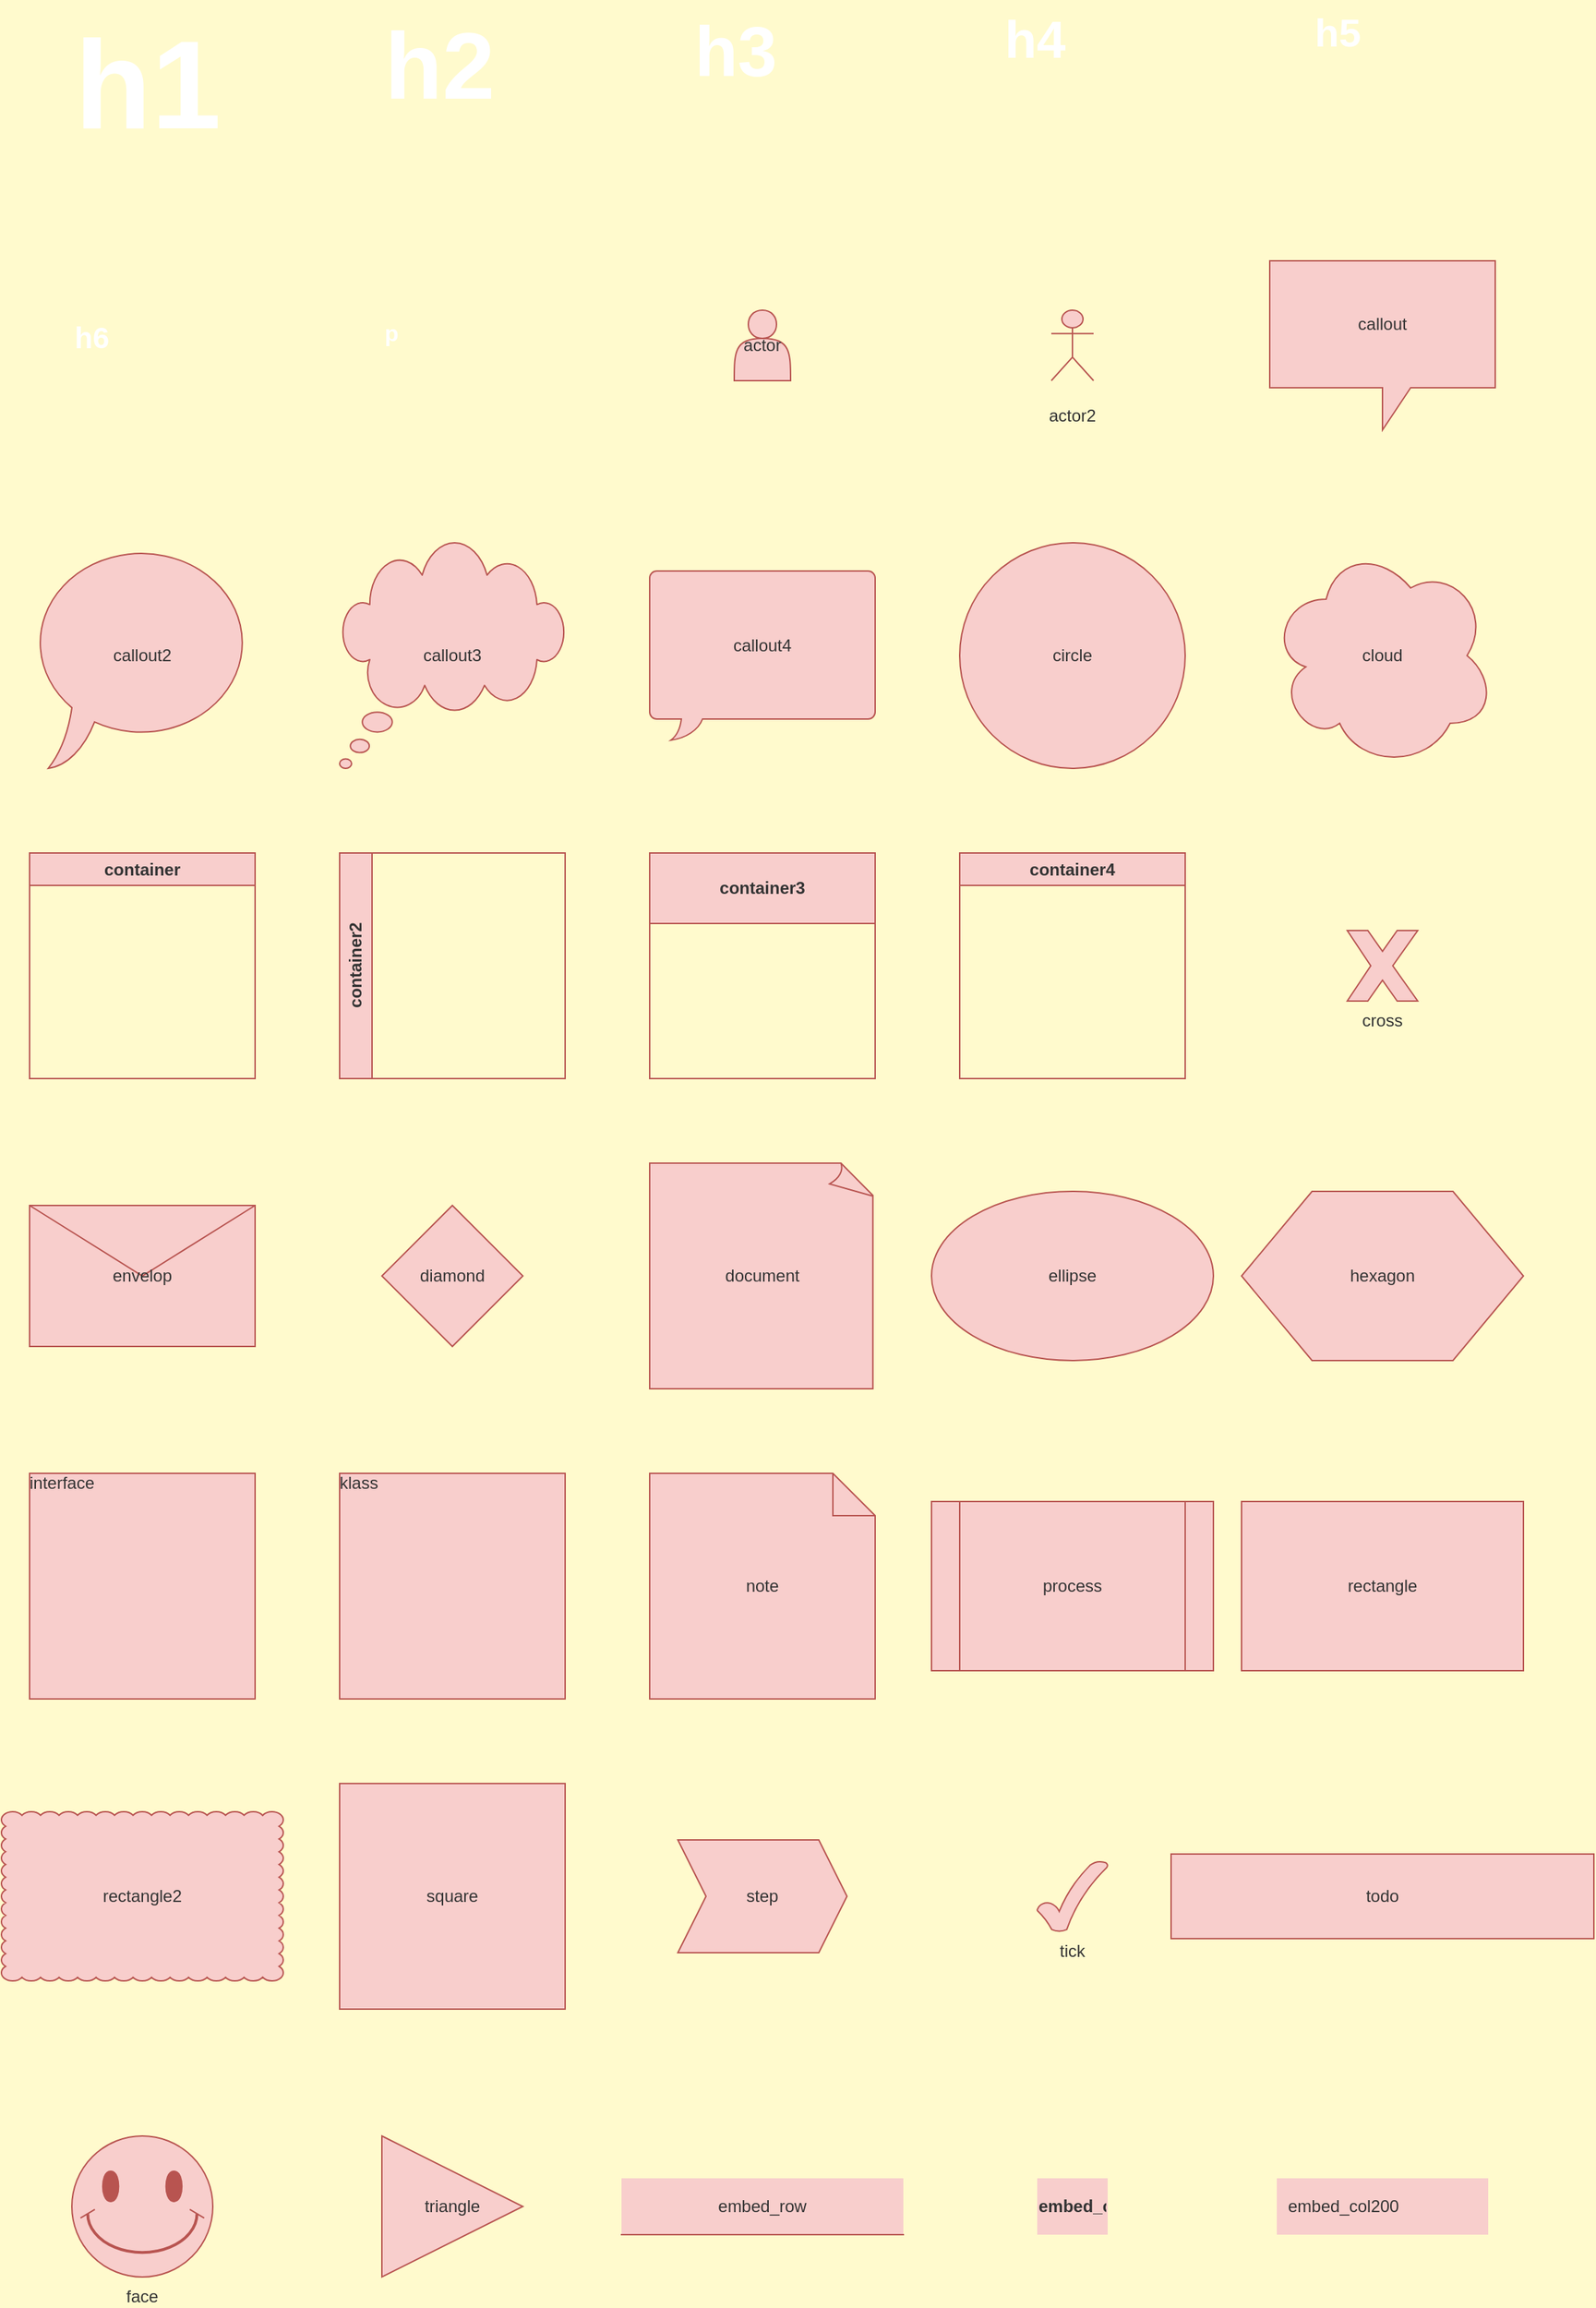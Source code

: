 <mxfile>
  <diagram id="hOE" name="Style-Plain">
    <mxGraphModel dx="0" dy="0" background="#FFFACD" grid="0" gridSize="10" guides="1" tooltips="1" connect="1" arrows="1" fold="1" page="1" pageScale="1" pageWidth="1169" pageHeight="827" math="0" shadow="0">
      <root>
        <mxCell id="page_root_hOE" parent="hOE"/>
        <mxCell id="node_root_hOE" parent="page_root_hOE"/>
        <mxCell id="hOE-2" value="h1" style="whiteSpace=wrap;html=1;fontColor=#333333;text;fontSize=89;fontColor=#ffffff;fontStyle=1;fillColor=none" vertex="1" parent="node_root_hOE">
          <mxGeometry x="60" y="85" width="100" height="50" as="geometry"/>
        </mxCell>
        <mxCell id="hOE-3" value="h2" style="whiteSpace=wrap;html=1;fontColor=#333333;text;fontSize=67;fontColor=#ffffff;fontStyle=1;fillColor=none" vertex="1" parent="node_root_hOE">
          <mxGeometry x="280" y="85" width="100" height="50" as="geometry"/>
        </mxCell>
        <mxCell id="hOE-4" value="h3" style="whiteSpace=wrap;html=1;fontColor=#333333;text;fontSize=50;fontColor=#ffffff;fontStyle=1;fillColor=none" vertex="1" parent="node_root_hOE">
          <mxGeometry x="500" y="85" width="100" height="50" as="geometry"/>
        </mxCell>
        <mxCell id="hOE-5" value="h4" style="whiteSpace=wrap;html=1;fontColor=#333333;text;fontSize=37;fontColor=#ffffff;fontStyle=1;fillColor=none" vertex="1" parent="node_root_hOE">
          <mxGeometry x="720" y="85" width="100" height="50" as="geometry"/>
        </mxCell>
        <mxCell id="hOE-6" value="h5" style="whiteSpace=wrap;html=1;fontColor=#333333;text;fontSize=28;fontColor=#ffffff;fontStyle=1;fillColor=none" vertex="1" parent="node_root_hOE">
          <mxGeometry x="940" y="85" width="100" height="50" as="geometry"/>
        </mxCell>
        <mxCell id="hOE-7" value="h6" style="whiteSpace=wrap;html=1;fontColor=#333333;text;fontSize=21;fontColor=#ffffff;fontStyle=1;fillColor=none" vertex="1" parent="node_root_hOE">
          <mxGeometry x="60" y="305" width="100" height="50" as="geometry"/>
        </mxCell>
        <mxCell id="hOE-8" value="p" style="whiteSpace=wrap;html=1;fontColor=#333333;text;fontSize=16;fontColor=#ffffff;fontStyle=1;fillColor=none" vertex="1" parent="node_root_hOE">
          <mxGeometry x="280" y="305" width="100" height="50" as="geometry"/>
        </mxCell>
        <mxCell id="hOE-9" value="actor" style="whiteSpace=wrap;html=1;fillColor=#f8cecc;strokeColor=#b85450;fontColor=#333333;shape=actor" vertex="1" parent="node_root_hOE">
          <mxGeometry x="530" y="305" width="40" height="50" as="geometry"/>
        </mxCell>
        <mxCell id="hOE-10" value="actor2" style="whiteSpace=wrap;html=1;fillColor=#f8cecc;strokeColor=#b85450;fontColor=#333333;shape=umlActor;verticalLabelPosition=bottom;outlineConnect=1" vertex="1" parent="node_root_hOE">
          <mxGeometry x="755" y="305" width="30" height="50" as="geometry"/>
        </mxCell>
        <mxCell id="hOE-11" value="callout" style="whiteSpace=wrap;html=1;fillColor=#f8cecc;strokeColor=#b85450;fontColor=#333333;shape=callout" vertex="1" parent="node_root_hOE">
          <mxGeometry x="910" y="270" width="160" height="120" as="geometry"/>
        </mxCell>
        <mxCell id="hOE-12" value="callout2" style="whiteSpace=wrap;html=1;fillColor=#f8cecc;strokeColor=#b85450;fontColor=#333333;shape=mxgraph.basic.oval_callout" vertex="1" parent="node_root_hOE">
          <mxGeometry x="30" y="470" width="160" height="160" as="geometry"/>
        </mxCell>
        <mxCell id="hOE-13" value="callout3" style="whiteSpace=wrap;html=1;fillColor=#f8cecc;strokeColor=#b85450;fontColor=#333333;shape=mxgraph.basic.cloud_callout" vertex="1" parent="node_root_hOE">
          <mxGeometry x="250" y="470" width="160" height="160" as="geometry"/>
        </mxCell>
        <mxCell id="hOE-14" value="callout4" style="whiteSpace=wrap;html=1;fillColor=#f8cecc;strokeColor=#b85450;fontColor=#333333;shape=mxgraph.basic.roundRectCallout;dx=30;dy=15;size=5;boundedLbl=1;" vertex="1" parent="node_root_hOE">
          <mxGeometry x="470" y="490" width="160" height="120" as="geometry"/>
        </mxCell>
        <mxCell id="hOE-15" value="circle" style="whiteSpace=wrap;html=1;fillColor=#f8cecc;strokeColor=#b85450;fontColor=#333333;ellipse" vertex="1" parent="node_root_hOE">
          <mxGeometry x="690" y="470" width="160" height="160" as="geometry"/>
        </mxCell>
        <mxCell id="hOE-16" value="cloud" style="whiteSpace=wrap;html=1;fillColor=#f8cecc;strokeColor=#b85450;fontColor=#333333;shape=cloud" vertex="1" parent="node_root_hOE">
          <mxGeometry x="910" y="470" width="160" height="160" as="geometry"/>
        </mxCell>
        <mxCell id="hOE-17" value="container" style="whiteSpace=wrap;html=1;fillColor=#f8cecc;strokeColor=#b85450;fontColor=#333333;swimlane" vertex="1" parent="node_root_hOE">
          <mxGeometry x="30" y="690" width="160" height="160" as="geometry"/>
        </mxCell>
        <mxCell id="hOE-18" value="container2" style="whiteSpace=wrap;html=1;fillColor=#f8cecc;strokeColor=#b85450;fontColor=#333333;swimlane;horizontal=0" vertex="1" parent="node_root_hOE">
          <mxGeometry x="250" y="690" width="160" height="160" as="geometry"/>
        </mxCell>
        <mxCell id="hOE-19" value="container3" style="whiteSpace=wrap;html=1;fillColor=#f8cecc;strokeColor=#b85450;fontColor=#333333;swimlane;startSize=50" vertex="1" parent="node_root_hOE">
          <mxGeometry x="470" y="690" width="160" height="160" as="geometry"/>
        </mxCell>
        <mxCell id="hOE-20" value="container4" style="whiteSpace=wrap;html=1;fillColor=#f8cecc;strokeColor=#b85450;fontColor=#333333;swimlane;resizable=0" vertex="1" parent="node_root_hOE">
          <mxGeometry x="690" y="690" width="160" height="160" as="geometry"/>
        </mxCell>
        <mxCell id="hOE-21" value="cross" style="whiteSpace=wrap;html=1;fillColor=#f8cecc;strokeColor=#b85450;fontColor=#333333;verticalLabelPosition=bottom;verticalAlign=top;html=1;shape=mxgraph.basic.x" vertex="1" parent="node_root_hOE">
          <mxGeometry x="965" y="745" width="50" height="50" as="geometry"/>
        </mxCell>
        <mxCell id="hOE-22" value="envelop" style="whiteSpace=wrap;html=1;fillColor=#f8cecc;strokeColor=#b85450;fontColor=#333333;shape=message" vertex="1" parent="node_root_hOE">
          <mxGeometry x="30" y="940" width="160" height="100" as="geometry"/>
        </mxCell>
        <mxCell id="hOE-23" value="diamond" style="whiteSpace=wrap;html=1;fillColor=#f8cecc;strokeColor=#b85450;fontColor=#333333;rhombus" vertex="1" parent="node_root_hOE">
          <mxGeometry x="280" y="940" width="100" height="100" as="geometry"/>
        </mxCell>
        <mxCell id="hOE-24" value="document" style="whiteSpace=wrap;html=1;fillColor=#f8cecc;strokeColor=#b85450;fontColor=#333333;shape=mxgraph.basic.document" vertex="1" parent="node_root_hOE">
          <mxGeometry x="470" y="910" width="160" height="160" as="geometry"/>
        </mxCell>
        <mxCell id="hOE-25" value="ellipse" style="whiteSpace=wrap;html=1;fillColor=#f8cecc;strokeColor=#b85450;fontColor=#333333;ellipse" vertex="1" parent="node_root_hOE">
          <mxGeometry x="670" y="930" width="200" height="120" as="geometry"/>
        </mxCell>
        <mxCell id="hOE-26" value="hexagon" style="whiteSpace=wrap;html=1;fillColor=#f8cecc;strokeColor=#b85450;fontColor=#333333;shape=hexagon" vertex="1" parent="node_root_hOE">
          <mxGeometry x="890" y="930" width="200" height="120" as="geometry"/>
        </mxCell>
        <mxCell id="hOE-27" value="interface" style="whiteSpace=wrap;html=1;fillColor=#f8cecc;strokeColor=#b85450;fontColor=#333333;align=left;overflow=fill;fontSize=12;fontFamily=Helvetica" vertex="1" parent="node_root_hOE">
          <mxGeometry x="30" y="1130" width="160" height="160" as="geometry"/>
        </mxCell>
        <mxCell id="hOE-28" value="klass" style="whiteSpace=wrap;html=1;fillColor=#f8cecc;strokeColor=#b85450;fontColor=#333333;align=left;overflow=fill;fontSize=12;fontFamily=Helvetica" vertex="1" parent="node_root_hOE">
          <mxGeometry x="250" y="1130" width="160" height="160" as="geometry"/>
        </mxCell>
        <mxCell id="hOE-29" value="note" style="whiteSpace=wrap;html=1;fillColor=#f8cecc;strokeColor=#b85450;fontColor=#333333;shape=note" vertex="1" parent="node_root_hOE">
          <mxGeometry x="470" y="1130" width="160" height="160" as="geometry"/>
        </mxCell>
        <mxCell id="hOE-30" value="process" style="whiteSpace=wrap;html=1;fillColor=#f8cecc;strokeColor=#b85450;fontColor=#333333;shape=process" vertex="1" parent="node_root_hOE">
          <mxGeometry x="670" y="1150" width="200" height="120" as="geometry"/>
        </mxCell>
        <mxCell id="hOE-31" value="rectangle" style="whiteSpace=wrap;html=1;fillColor=#f8cecc;strokeColor=#b85450;fontColor=#333333" vertex="1" parent="node_root_hOE">
          <mxGeometry x="890" y="1150" width="200" height="120" as="geometry"/>
        </mxCell>
        <mxCell id="hOE-32" value="rectangle2" style="whiteSpace=wrap;html=1;fillColor=#f8cecc;strokeColor=#b85450;fontColor=#333333;shape=mxgraph.basic.cloud_rect" vertex="1" parent="node_root_hOE">
          <mxGeometry x="10" y="1370" width="200" height="120" as="geometry"/>
        </mxCell>
        <mxCell id="hOE-33" value="square" style="whiteSpace=wrap;html=1;fillColor=#f8cecc;strokeColor=#b85450;fontColor=#333333" vertex="1" parent="node_root_hOE">
          <mxGeometry x="250" y="1350" width="160" height="160" as="geometry"/>
        </mxCell>
        <mxCell id="hOE-34" value="step" style="whiteSpace=wrap;html=1;fillColor=#f8cecc;strokeColor=#b85450;fontColor=#333333;shape=step;perimeter=stepPerimeter;fixedSize=1" vertex="1" parent="node_root_hOE">
          <mxGeometry x="490" y="1390" width="120" height="80" as="geometry"/>
        </mxCell>
        <mxCell id="hOE-35" value="tick" style="whiteSpace=wrap;html=1;fillColor=#f8cecc;strokeColor=#b85450;fontColor=#333333;verticalLabelPosition=bottom;verticalAlign=top;shape=mxgraph.basic.tick" vertex="1" parent="node_root_hOE">
          <mxGeometry x="745" y="1405" width="50" height="50" as="geometry"/>
        </mxCell>
        <mxCell id="hOE-36" value="todo" style="whiteSpace=wrap;html=1;fillColor=#f8cecc;strokeColor=#b85450;fontColor=#333333" vertex="1" parent="node_root_hOE">
          <mxGeometry x="840" y="1400" width="300" height="60" as="geometry"/>
        </mxCell>
        <mxCell id="hOE-37" value="face" style="whiteSpace=wrap;html=1;fillColor=#f8cecc;strokeColor=#b85450;fontColor=#333333;verticalLabelPosition=bottom;verticalAlign=top;shape=mxgraph.basic.smiley" vertex="1" parent="node_root_hOE">
          <mxGeometry x="60" y="1600" width="100" height="100" as="geometry"/>
        </mxCell>
        <mxCell id="hOE-38" value="triangle" style="whiteSpace=wrap;html=1;fillColor=#f8cecc;strokeColor=#b85450;fontColor=#333333;triangle" vertex="1" parent="node_root_hOE">
          <mxGeometry x="280" y="1600" width="100" height="100" as="geometry"/>
        </mxCell>
        <mxCell id="hOE-39" value="embed_row" style="whiteSpace=wrap;html=1;fillColor=#f8cecc;strokeColor=#b85450;fontColor=#333333;shape=partialRectangle;collapsible=0;dropTarget=0;pointerEvents=0;top=0;left=0;bottom=1;right=0;points=[[0,0.5],[1,0.5]];portConstraint=eastwest" vertex="1" parent="node_root_hOE">
          <mxGeometry x="450" y="1630" width="200" height="40" as="geometry"/>
        </mxCell>
        <mxCell id="hOE-40" value="embed_col50" style="whiteSpace=wrap;html=1;fillColor=#f8cecc;strokeColor=#b85450;fontColor=#333333;shape=partialRectangle;connectable=0;top=0;left=0;bottom=0;right=0;fontStyle=1;overflow=hidden" vertex="1" parent="node_root_hOE">
          <mxGeometry x="745" y="1630" width="50" height="40" as="geometry"/>
        </mxCell>
        <mxCell id="hOE-41" value="embed_col200" style="whiteSpace=wrap;html=1;fillColor=#f8cecc;strokeColor=#b85450;fontColor=#333333;shape=partialRectangle;connectable=0;top=0;left=0;bottom=0;right=0;align=left;spacingLeft=6;overflow=hidden" vertex="1" parent="node_root_hOE">
          <mxGeometry x="915" y="1630" width="150" height="40" as="geometry"/>
        </mxCell>
      </root>
    </mxGraphModel>
  </diagram>
  <diagram id="cHl" name="Style-Shadow">
    <mxGraphModel dx="0" dy="0" background="#FFFACD" grid="0" gridSize="10" guides="1" tooltips="1" connect="1" arrows="1" fold="1" page="1" pageScale="1" pageWidth="1169" pageHeight="827" math="0" shadow="0">
      <root>
        <mxCell id="page_root_cHl" parent="cHl"/>
        <mxCell id="node_root_cHl" parent="page_root_cHl"/>
        <mxCell id="cHl-2" value="h1" style="whiteSpace=wrap;html=1;shadow=1;fontColor=#333333;text;fontSize=89;fontColor=#ffffff;fontStyle=1;fillColor=none" vertex="1" parent="node_root_cHl">
          <mxGeometry x="60" y="85" width="100" height="50" as="geometry"/>
        </mxCell>
        <mxCell id="cHl-3" value="h2" style="whiteSpace=wrap;html=1;shadow=1;fontColor=#333333;text;fontSize=67;fontColor=#ffffff;fontStyle=1;fillColor=none" vertex="1" parent="node_root_cHl">
          <mxGeometry x="280" y="85" width="100" height="50" as="geometry"/>
        </mxCell>
        <mxCell id="cHl-4" value="h3" style="whiteSpace=wrap;html=1;shadow=1;fontColor=#333333;text;fontSize=50;fontColor=#ffffff;fontStyle=1;fillColor=none" vertex="1" parent="node_root_cHl">
          <mxGeometry x="500" y="85" width="100" height="50" as="geometry"/>
        </mxCell>
        <mxCell id="cHl-5" value="h4" style="whiteSpace=wrap;html=1;shadow=1;fontColor=#333333;text;fontSize=37;fontColor=#ffffff;fontStyle=1;fillColor=none" vertex="1" parent="node_root_cHl">
          <mxGeometry x="720" y="85" width="100" height="50" as="geometry"/>
        </mxCell>
        <mxCell id="cHl-6" value="h5" style="whiteSpace=wrap;html=1;shadow=1;fontColor=#333333;text;fontSize=28;fontColor=#ffffff;fontStyle=1;fillColor=none" vertex="1" parent="node_root_cHl">
          <mxGeometry x="940" y="85" width="100" height="50" as="geometry"/>
        </mxCell>
        <mxCell id="cHl-7" value="h6" style="whiteSpace=wrap;html=1;shadow=1;fontColor=#333333;text;fontSize=21;fontColor=#ffffff;fontStyle=1;fillColor=none" vertex="1" parent="node_root_cHl">
          <mxGeometry x="60" y="305" width="100" height="50" as="geometry"/>
        </mxCell>
        <mxCell id="cHl-8" value="p" style="whiteSpace=wrap;html=1;shadow=1;fontColor=#333333;text;fontSize=16;fontColor=#ffffff;fontStyle=1;fillColor=none" vertex="1" parent="node_root_cHl">
          <mxGeometry x="280" y="305" width="100" height="50" as="geometry"/>
        </mxCell>
        <mxCell id="cHl-9" value="actor" style="whiteSpace=wrap;html=1;shadow=1;fillColor=#f8cecc;strokeColor=#b85450;fontColor=#333333;shape=actor" vertex="1" parent="node_root_cHl">
          <mxGeometry x="530" y="305" width="40" height="50" as="geometry"/>
        </mxCell>
        <mxCell id="cHl-10" value="actor2" style="whiteSpace=wrap;html=1;shadow=1;fillColor=#f8cecc;strokeColor=#b85450;fontColor=#333333;shape=umlActor;verticalLabelPosition=bottom;outlineConnect=1" vertex="1" parent="node_root_cHl">
          <mxGeometry x="755" y="305" width="30" height="50" as="geometry"/>
        </mxCell>
        <mxCell id="cHl-11" value="callout" style="whiteSpace=wrap;html=1;shadow=1;fillColor=#f8cecc;strokeColor=#b85450;fontColor=#333333;shape=callout" vertex="1" parent="node_root_cHl">
          <mxGeometry x="910" y="270" width="160" height="120" as="geometry"/>
        </mxCell>
        <mxCell id="cHl-12" value="callout2" style="whiteSpace=wrap;html=1;shadow=1;fillColor=#f8cecc;strokeColor=#b85450;fontColor=#333333;shape=mxgraph.basic.oval_callout" vertex="1" parent="node_root_cHl">
          <mxGeometry x="30" y="470" width="160" height="160" as="geometry"/>
        </mxCell>
        <mxCell id="cHl-13" value="callout3" style="whiteSpace=wrap;html=1;shadow=1;fillColor=#f8cecc;strokeColor=#b85450;fontColor=#333333;shape=mxgraph.basic.cloud_callout" vertex="1" parent="node_root_cHl">
          <mxGeometry x="250" y="470" width="160" height="160" as="geometry"/>
        </mxCell>
        <mxCell id="cHl-14" value="callout4" style="whiteSpace=wrap;html=1;shadow=1;fillColor=#f8cecc;strokeColor=#b85450;fontColor=#333333;shape=mxgraph.basic.roundRectCallout;dx=30;dy=15;size=5;boundedLbl=1;" vertex="1" parent="node_root_cHl">
          <mxGeometry x="470" y="490" width="160" height="120" as="geometry"/>
        </mxCell>
        <mxCell id="cHl-15" value="circle" style="whiteSpace=wrap;html=1;shadow=1;fillColor=#f8cecc;strokeColor=#b85450;fontColor=#333333;ellipse" vertex="1" parent="node_root_cHl">
          <mxGeometry x="690" y="470" width="160" height="160" as="geometry"/>
        </mxCell>
        <mxCell id="cHl-16" value="cloud" style="whiteSpace=wrap;html=1;shadow=1;fillColor=#f8cecc;strokeColor=#b85450;fontColor=#333333;shape=cloud" vertex="1" parent="node_root_cHl">
          <mxGeometry x="910" y="470" width="160" height="160" as="geometry"/>
        </mxCell>
        <mxCell id="cHl-17" value="container" style="whiteSpace=wrap;html=1;shadow=1;fillColor=#f8cecc;strokeColor=#b85450;fontColor=#333333;swimlane" vertex="1" parent="node_root_cHl">
          <mxGeometry x="30" y="690" width="160" height="160" as="geometry"/>
        </mxCell>
        <mxCell id="cHl-18" value="container2" style="whiteSpace=wrap;html=1;shadow=1;fillColor=#f8cecc;strokeColor=#b85450;fontColor=#333333;swimlane;horizontal=0" vertex="1" parent="node_root_cHl">
          <mxGeometry x="250" y="690" width="160" height="160" as="geometry"/>
        </mxCell>
        <mxCell id="cHl-19" value="container3" style="whiteSpace=wrap;html=1;shadow=1;fillColor=#f8cecc;strokeColor=#b85450;fontColor=#333333;swimlane;startSize=50" vertex="1" parent="node_root_cHl">
          <mxGeometry x="470" y="690" width="160" height="160" as="geometry"/>
        </mxCell>
        <mxCell id="cHl-20" value="container4" style="whiteSpace=wrap;html=1;shadow=1;fillColor=#f8cecc;strokeColor=#b85450;fontColor=#333333;swimlane;resizable=0" vertex="1" parent="node_root_cHl">
          <mxGeometry x="690" y="690" width="160" height="160" as="geometry"/>
        </mxCell>
        <mxCell id="cHl-21" value="cross" style="whiteSpace=wrap;html=1;shadow=1;fillColor=#f8cecc;strokeColor=#b85450;fontColor=#333333;verticalLabelPosition=bottom;verticalAlign=top;html=1;shape=mxgraph.basic.x" vertex="1" parent="node_root_cHl">
          <mxGeometry x="965" y="745" width="50" height="50" as="geometry"/>
        </mxCell>
        <mxCell id="cHl-22" value="envelop" style="whiteSpace=wrap;html=1;shadow=1;fillColor=#f8cecc;strokeColor=#b85450;fontColor=#333333;shape=message" vertex="1" parent="node_root_cHl">
          <mxGeometry x="30" y="940" width="160" height="100" as="geometry"/>
        </mxCell>
        <mxCell id="cHl-23" value="diamond" style="whiteSpace=wrap;html=1;shadow=1;fillColor=#f8cecc;strokeColor=#b85450;fontColor=#333333;rhombus" vertex="1" parent="node_root_cHl">
          <mxGeometry x="280" y="940" width="100" height="100" as="geometry"/>
        </mxCell>
        <mxCell id="cHl-24" value="document" style="whiteSpace=wrap;html=1;shadow=1;fillColor=#f8cecc;strokeColor=#b85450;fontColor=#333333;shape=mxgraph.basic.document" vertex="1" parent="node_root_cHl">
          <mxGeometry x="470" y="910" width="160" height="160" as="geometry"/>
        </mxCell>
        <mxCell id="cHl-25" value="ellipse" style="whiteSpace=wrap;html=1;shadow=1;fillColor=#f8cecc;strokeColor=#b85450;fontColor=#333333;ellipse" vertex="1" parent="node_root_cHl">
          <mxGeometry x="670" y="930" width="200" height="120" as="geometry"/>
        </mxCell>
        <mxCell id="cHl-26" value="hexagon" style="whiteSpace=wrap;html=1;shadow=1;fillColor=#f8cecc;strokeColor=#b85450;fontColor=#333333;shape=hexagon" vertex="1" parent="node_root_cHl">
          <mxGeometry x="890" y="930" width="200" height="120" as="geometry"/>
        </mxCell>
        <mxCell id="cHl-27" value="interface" style="whiteSpace=wrap;html=1;shadow=1;fillColor=#f8cecc;strokeColor=#b85450;fontColor=#333333;align=left;overflow=fill;fontSize=12;fontFamily=Helvetica" vertex="1" parent="node_root_cHl">
          <mxGeometry x="30" y="1130" width="160" height="160" as="geometry"/>
        </mxCell>
        <mxCell id="cHl-28" value="klass" style="whiteSpace=wrap;html=1;shadow=1;fillColor=#f8cecc;strokeColor=#b85450;fontColor=#333333;align=left;overflow=fill;fontSize=12;fontFamily=Helvetica" vertex="1" parent="node_root_cHl">
          <mxGeometry x="250" y="1130" width="160" height="160" as="geometry"/>
        </mxCell>
        <mxCell id="cHl-29" value="note" style="whiteSpace=wrap;html=1;shadow=1;fillColor=#f8cecc;strokeColor=#b85450;fontColor=#333333;shape=note" vertex="1" parent="node_root_cHl">
          <mxGeometry x="470" y="1130" width="160" height="160" as="geometry"/>
        </mxCell>
        <mxCell id="cHl-30" value="process" style="whiteSpace=wrap;html=1;shadow=1;fillColor=#f8cecc;strokeColor=#b85450;fontColor=#333333;shape=process" vertex="1" parent="node_root_cHl">
          <mxGeometry x="670" y="1150" width="200" height="120" as="geometry"/>
        </mxCell>
        <mxCell id="cHl-31" value="rectangle" style="whiteSpace=wrap;html=1;shadow=1;fillColor=#f8cecc;strokeColor=#b85450;fontColor=#333333" vertex="1" parent="node_root_cHl">
          <mxGeometry x="890" y="1150" width="200" height="120" as="geometry"/>
        </mxCell>
        <mxCell id="cHl-32" value="rectangle2" style="whiteSpace=wrap;html=1;shadow=1;fillColor=#f8cecc;strokeColor=#b85450;fontColor=#333333;shape=mxgraph.basic.cloud_rect" vertex="1" parent="node_root_cHl">
          <mxGeometry x="10" y="1370" width="200" height="120" as="geometry"/>
        </mxCell>
        <mxCell id="cHl-33" value="square" style="whiteSpace=wrap;html=1;shadow=1;fillColor=#f8cecc;strokeColor=#b85450;fontColor=#333333" vertex="1" parent="node_root_cHl">
          <mxGeometry x="250" y="1350" width="160" height="160" as="geometry"/>
        </mxCell>
        <mxCell id="cHl-34" value="step" style="whiteSpace=wrap;html=1;shadow=1;fillColor=#f8cecc;strokeColor=#b85450;fontColor=#333333;shape=step;perimeter=stepPerimeter;fixedSize=1" vertex="1" parent="node_root_cHl">
          <mxGeometry x="490" y="1390" width="120" height="80" as="geometry"/>
        </mxCell>
        <mxCell id="cHl-35" value="tick" style="whiteSpace=wrap;html=1;shadow=1;fillColor=#f8cecc;strokeColor=#b85450;fontColor=#333333;verticalLabelPosition=bottom;verticalAlign=top;shape=mxgraph.basic.tick" vertex="1" parent="node_root_cHl">
          <mxGeometry x="745" y="1405" width="50" height="50" as="geometry"/>
        </mxCell>
        <mxCell id="cHl-36" value="todo" style="whiteSpace=wrap;html=1;shadow=1;fillColor=#f8cecc;strokeColor=#b85450;fontColor=#333333" vertex="1" parent="node_root_cHl">
          <mxGeometry x="840" y="1400" width="300" height="60" as="geometry"/>
        </mxCell>
        <mxCell id="cHl-37" value="face" style="whiteSpace=wrap;html=1;shadow=1;fillColor=#f8cecc;strokeColor=#b85450;fontColor=#333333;verticalLabelPosition=bottom;verticalAlign=top;shape=mxgraph.basic.smiley" vertex="1" parent="node_root_cHl">
          <mxGeometry x="60" y="1600" width="100" height="100" as="geometry"/>
        </mxCell>
        <mxCell id="cHl-38" value="triangle" style="whiteSpace=wrap;html=1;shadow=1;fillColor=#f8cecc;strokeColor=#b85450;fontColor=#333333;triangle" vertex="1" parent="node_root_cHl">
          <mxGeometry x="280" y="1600" width="100" height="100" as="geometry"/>
        </mxCell>
        <mxCell id="cHl-39" value="embed_row" style="whiteSpace=wrap;html=1;shadow=1;fillColor=#f8cecc;strokeColor=#b85450;fontColor=#333333;shape=partialRectangle;collapsible=0;dropTarget=0;pointerEvents=0;top=0;left=0;bottom=1;right=0;points=[[0,0.5],[1,0.5]];portConstraint=eastwest" vertex="1" parent="node_root_cHl">
          <mxGeometry x="450" y="1630" width="200" height="40" as="geometry"/>
        </mxCell>
        <mxCell id="cHl-40" value="embed_col50" style="whiteSpace=wrap;html=1;shadow=1;fillColor=#f8cecc;strokeColor=#b85450;fontColor=#333333;shape=partialRectangle;connectable=0;top=0;left=0;bottom=0;right=0;fontStyle=1;overflow=hidden" vertex="1" parent="node_root_cHl">
          <mxGeometry x="745" y="1630" width="50" height="40" as="geometry"/>
        </mxCell>
        <mxCell id="cHl-41" value="embed_col200" style="whiteSpace=wrap;html=1;shadow=1;fillColor=#f8cecc;strokeColor=#b85450;fontColor=#333333;shape=partialRectangle;connectable=0;top=0;left=0;bottom=0;right=0;align=left;spacingLeft=6;overflow=hidden" vertex="1" parent="node_root_cHl">
          <mxGeometry x="915" y="1630" width="150" height="40" as="geometry"/>
        </mxCell>
      </root>
    </mxGraphModel>
  </diagram>
  <diagram id="l69" name="Style-Rounded">
    <mxGraphModel dx="0" dy="0" background="#FFFACD" grid="0" gridSize="10" guides="1" tooltips="1" connect="1" arrows="1" fold="1" page="1" pageScale="1" pageWidth="1169" pageHeight="827" math="0" shadow="0">
      <root>
        <mxCell id="page_root_l69" parent="l69"/>
        <mxCell id="node_root_l69" parent="page_root_l69"/>
        <mxCell id="l69-2" value="h1" style="whiteSpace=wrap;html=1;rounded=1;fontColor=#333333;text;fontSize=89;fontColor=#ffffff;fontStyle=1;fillColor=none" vertex="1" parent="node_root_l69">
          <mxGeometry x="60" y="85" width="100" height="50" as="geometry"/>
        </mxCell>
        <mxCell id="l69-3" value="h2" style="whiteSpace=wrap;html=1;rounded=1;fontColor=#333333;text;fontSize=67;fontColor=#ffffff;fontStyle=1;fillColor=none" vertex="1" parent="node_root_l69">
          <mxGeometry x="280" y="85" width="100" height="50" as="geometry"/>
        </mxCell>
        <mxCell id="l69-4" value="h3" style="whiteSpace=wrap;html=1;rounded=1;fontColor=#333333;text;fontSize=50;fontColor=#ffffff;fontStyle=1;fillColor=none" vertex="1" parent="node_root_l69">
          <mxGeometry x="500" y="85" width="100" height="50" as="geometry"/>
        </mxCell>
        <mxCell id="l69-5" value="h4" style="whiteSpace=wrap;html=1;rounded=1;fontColor=#333333;text;fontSize=37;fontColor=#ffffff;fontStyle=1;fillColor=none" vertex="1" parent="node_root_l69">
          <mxGeometry x="720" y="85" width="100" height="50" as="geometry"/>
        </mxCell>
        <mxCell id="l69-6" value="h5" style="whiteSpace=wrap;html=1;rounded=1;fontColor=#333333;text;fontSize=28;fontColor=#ffffff;fontStyle=1;fillColor=none" vertex="1" parent="node_root_l69">
          <mxGeometry x="940" y="85" width="100" height="50" as="geometry"/>
        </mxCell>
        <mxCell id="l69-7" value="h6" style="whiteSpace=wrap;html=1;rounded=1;fontColor=#333333;text;fontSize=21;fontColor=#ffffff;fontStyle=1;fillColor=none" vertex="1" parent="node_root_l69">
          <mxGeometry x="60" y="305" width="100" height="50" as="geometry"/>
        </mxCell>
        <mxCell id="l69-8" value="p" style="whiteSpace=wrap;html=1;rounded=1;fontColor=#333333;text;fontSize=16;fontColor=#ffffff;fontStyle=1;fillColor=none" vertex="1" parent="node_root_l69">
          <mxGeometry x="280" y="305" width="100" height="50" as="geometry"/>
        </mxCell>
        <mxCell id="l69-9" value="actor" style="whiteSpace=wrap;html=1;rounded=1;fillColor=#f8cecc;strokeColor=#b85450;fontColor=#333333;shape=actor" vertex="1" parent="node_root_l69">
          <mxGeometry x="530" y="305" width="40" height="50" as="geometry"/>
        </mxCell>
        <mxCell id="l69-10" value="actor2" style="whiteSpace=wrap;html=1;rounded=1;fillColor=#f8cecc;strokeColor=#b85450;fontColor=#333333;shape=umlActor;verticalLabelPosition=bottom;outlineConnect=1" vertex="1" parent="node_root_l69">
          <mxGeometry x="755" y="305" width="30" height="50" as="geometry"/>
        </mxCell>
        <mxCell id="l69-11" value="callout" style="whiteSpace=wrap;html=1;rounded=1;fillColor=#f8cecc;strokeColor=#b85450;fontColor=#333333;shape=callout" vertex="1" parent="node_root_l69">
          <mxGeometry x="910" y="270" width="160" height="120" as="geometry"/>
        </mxCell>
        <mxCell id="l69-12" value="callout2" style="whiteSpace=wrap;html=1;rounded=1;fillColor=#f8cecc;strokeColor=#b85450;fontColor=#333333;shape=mxgraph.basic.oval_callout" vertex="1" parent="node_root_l69">
          <mxGeometry x="30" y="470" width="160" height="160" as="geometry"/>
        </mxCell>
        <mxCell id="l69-13" value="callout3" style="whiteSpace=wrap;html=1;rounded=1;fillColor=#f8cecc;strokeColor=#b85450;fontColor=#333333;shape=mxgraph.basic.cloud_callout" vertex="1" parent="node_root_l69">
          <mxGeometry x="250" y="470" width="160" height="160" as="geometry"/>
        </mxCell>
        <mxCell id="l69-14" value="callout4" style="whiteSpace=wrap;html=1;rounded=1;fillColor=#f8cecc;strokeColor=#b85450;fontColor=#333333;shape=mxgraph.basic.roundRectCallout;dx=30;dy=15;size=5;boundedLbl=1;" vertex="1" parent="node_root_l69">
          <mxGeometry x="470" y="490" width="160" height="120" as="geometry"/>
        </mxCell>
        <mxCell id="l69-15" value="circle" style="whiteSpace=wrap;html=1;rounded=1;fillColor=#f8cecc;strokeColor=#b85450;fontColor=#333333;ellipse" vertex="1" parent="node_root_l69">
          <mxGeometry x="690" y="470" width="160" height="160" as="geometry"/>
        </mxCell>
        <mxCell id="l69-16" value="cloud" style="whiteSpace=wrap;html=1;rounded=1;fillColor=#f8cecc;strokeColor=#b85450;fontColor=#333333;shape=cloud" vertex="1" parent="node_root_l69">
          <mxGeometry x="910" y="470" width="160" height="160" as="geometry"/>
        </mxCell>
        <mxCell id="l69-17" value="container" style="whiteSpace=wrap;html=1;rounded=1;fillColor=#f8cecc;strokeColor=#b85450;fontColor=#333333;swimlane" vertex="1" parent="node_root_l69">
          <mxGeometry x="30" y="690" width="160" height="160" as="geometry"/>
        </mxCell>
        <mxCell id="l69-18" value="container2" style="whiteSpace=wrap;html=1;rounded=1;fillColor=#f8cecc;strokeColor=#b85450;fontColor=#333333;swimlane;horizontal=0" vertex="1" parent="node_root_l69">
          <mxGeometry x="250" y="690" width="160" height="160" as="geometry"/>
        </mxCell>
        <mxCell id="l69-19" value="container3" style="whiteSpace=wrap;html=1;rounded=1;fillColor=#f8cecc;strokeColor=#b85450;fontColor=#333333;swimlane;startSize=50" vertex="1" parent="node_root_l69">
          <mxGeometry x="470" y="690" width="160" height="160" as="geometry"/>
        </mxCell>
        <mxCell id="l69-20" value="container4" style="whiteSpace=wrap;html=1;rounded=1;fillColor=#f8cecc;strokeColor=#b85450;fontColor=#333333;swimlane;resizable=0" vertex="1" parent="node_root_l69">
          <mxGeometry x="690" y="690" width="160" height="160" as="geometry"/>
        </mxCell>
        <mxCell id="l69-21" value="cross" style="whiteSpace=wrap;html=1;rounded=1;fillColor=#f8cecc;strokeColor=#b85450;fontColor=#333333;verticalLabelPosition=bottom;verticalAlign=top;html=1;shape=mxgraph.basic.x" vertex="1" parent="node_root_l69">
          <mxGeometry x="965" y="745" width="50" height="50" as="geometry"/>
        </mxCell>
        <mxCell id="l69-22" value="envelop" style="whiteSpace=wrap;html=1;rounded=1;fillColor=#f8cecc;strokeColor=#b85450;fontColor=#333333;shape=message" vertex="1" parent="node_root_l69">
          <mxGeometry x="30" y="940" width="160" height="100" as="geometry"/>
        </mxCell>
        <mxCell id="l69-23" value="diamond" style="whiteSpace=wrap;html=1;rounded=1;fillColor=#f8cecc;strokeColor=#b85450;fontColor=#333333;rhombus" vertex="1" parent="node_root_l69">
          <mxGeometry x="280" y="940" width="100" height="100" as="geometry"/>
        </mxCell>
        <mxCell id="l69-24" value="document" style="whiteSpace=wrap;html=1;rounded=1;fillColor=#f8cecc;strokeColor=#b85450;fontColor=#333333;shape=mxgraph.basic.document" vertex="1" parent="node_root_l69">
          <mxGeometry x="470" y="910" width="160" height="160" as="geometry"/>
        </mxCell>
        <mxCell id="l69-25" value="ellipse" style="whiteSpace=wrap;html=1;rounded=1;fillColor=#f8cecc;strokeColor=#b85450;fontColor=#333333;ellipse" vertex="1" parent="node_root_l69">
          <mxGeometry x="670" y="930" width="200" height="120" as="geometry"/>
        </mxCell>
        <mxCell id="l69-26" value="hexagon" style="whiteSpace=wrap;html=1;rounded=1;fillColor=#f8cecc;strokeColor=#b85450;fontColor=#333333;shape=hexagon" vertex="1" parent="node_root_l69">
          <mxGeometry x="890" y="930" width="200" height="120" as="geometry"/>
        </mxCell>
        <mxCell id="l69-27" value="interface" style="whiteSpace=wrap;html=1;rounded=1;fillColor=#f8cecc;strokeColor=#b85450;fontColor=#333333;align=left;overflow=fill;fontSize=12;fontFamily=Helvetica" vertex="1" parent="node_root_l69">
          <mxGeometry x="30" y="1130" width="160" height="160" as="geometry"/>
        </mxCell>
        <mxCell id="l69-28" value="klass" style="whiteSpace=wrap;html=1;rounded=1;fillColor=#f8cecc;strokeColor=#b85450;fontColor=#333333;align=left;overflow=fill;fontSize=12;fontFamily=Helvetica" vertex="1" parent="node_root_l69">
          <mxGeometry x="250" y="1130" width="160" height="160" as="geometry"/>
        </mxCell>
        <mxCell id="l69-29" value="note" style="whiteSpace=wrap;html=1;rounded=1;fillColor=#f8cecc;strokeColor=#b85450;fontColor=#333333;shape=note" vertex="1" parent="node_root_l69">
          <mxGeometry x="470" y="1130" width="160" height="160" as="geometry"/>
        </mxCell>
        <mxCell id="l69-30" value="process" style="whiteSpace=wrap;html=1;rounded=1;fillColor=#f8cecc;strokeColor=#b85450;fontColor=#333333;shape=process" vertex="1" parent="node_root_l69">
          <mxGeometry x="670" y="1150" width="200" height="120" as="geometry"/>
        </mxCell>
        <mxCell id="l69-31" value="rectangle" style="whiteSpace=wrap;html=1;rounded=1;fillColor=#f8cecc;strokeColor=#b85450;fontColor=#333333" vertex="1" parent="node_root_l69">
          <mxGeometry x="890" y="1150" width="200" height="120" as="geometry"/>
        </mxCell>
        <mxCell id="l69-32" value="rectangle2" style="whiteSpace=wrap;html=1;rounded=1;fillColor=#f8cecc;strokeColor=#b85450;fontColor=#333333;shape=mxgraph.basic.cloud_rect" vertex="1" parent="node_root_l69">
          <mxGeometry x="10" y="1370" width="200" height="120" as="geometry"/>
        </mxCell>
        <mxCell id="l69-33" value="square" style="whiteSpace=wrap;html=1;rounded=1;fillColor=#f8cecc;strokeColor=#b85450;fontColor=#333333" vertex="1" parent="node_root_l69">
          <mxGeometry x="250" y="1350" width="160" height="160" as="geometry"/>
        </mxCell>
        <mxCell id="l69-34" value="step" style="whiteSpace=wrap;html=1;rounded=1;fillColor=#f8cecc;strokeColor=#b85450;fontColor=#333333;shape=step;perimeter=stepPerimeter;fixedSize=1" vertex="1" parent="node_root_l69">
          <mxGeometry x="490" y="1390" width="120" height="80" as="geometry"/>
        </mxCell>
        <mxCell id="l69-35" value="tick" style="whiteSpace=wrap;html=1;rounded=1;fillColor=#f8cecc;strokeColor=#b85450;fontColor=#333333;verticalLabelPosition=bottom;verticalAlign=top;shape=mxgraph.basic.tick" vertex="1" parent="node_root_l69">
          <mxGeometry x="745" y="1405" width="50" height="50" as="geometry"/>
        </mxCell>
        <mxCell id="l69-36" value="todo" style="whiteSpace=wrap;html=1;rounded=1;fillColor=#f8cecc;strokeColor=#b85450;fontColor=#333333" vertex="1" parent="node_root_l69">
          <mxGeometry x="840" y="1400" width="300" height="60" as="geometry"/>
        </mxCell>
        <mxCell id="l69-37" value="face" style="whiteSpace=wrap;html=1;rounded=1;fillColor=#f8cecc;strokeColor=#b85450;fontColor=#333333;verticalLabelPosition=bottom;verticalAlign=top;shape=mxgraph.basic.smiley" vertex="1" parent="node_root_l69">
          <mxGeometry x="60" y="1600" width="100" height="100" as="geometry"/>
        </mxCell>
        <mxCell id="l69-38" value="triangle" style="whiteSpace=wrap;html=1;rounded=1;fillColor=#f8cecc;strokeColor=#b85450;fontColor=#333333;triangle" vertex="1" parent="node_root_l69">
          <mxGeometry x="280" y="1600" width="100" height="100" as="geometry"/>
        </mxCell>
        <mxCell id="l69-39" value="embed_row" style="whiteSpace=wrap;html=1;rounded=1;fillColor=#f8cecc;strokeColor=#b85450;fontColor=#333333;shape=partialRectangle;collapsible=0;dropTarget=0;pointerEvents=0;top=0;left=0;bottom=1;right=0;points=[[0,0.5],[1,0.5]];portConstraint=eastwest" vertex="1" parent="node_root_l69">
          <mxGeometry x="450" y="1630" width="200" height="40" as="geometry"/>
        </mxCell>
        <mxCell id="l69-40" value="embed_col50" style="whiteSpace=wrap;html=1;rounded=1;fillColor=#f8cecc;strokeColor=#b85450;fontColor=#333333;shape=partialRectangle;connectable=0;top=0;left=0;bottom=0;right=0;fontStyle=1;overflow=hidden" vertex="1" parent="node_root_l69">
          <mxGeometry x="745" y="1630" width="50" height="40" as="geometry"/>
        </mxCell>
        <mxCell id="l69-41" value="embed_col200" style="whiteSpace=wrap;html=1;rounded=1;fillColor=#f8cecc;strokeColor=#b85450;fontColor=#333333;shape=partialRectangle;connectable=0;top=0;left=0;bottom=0;right=0;align=left;spacingLeft=6;overflow=hidden" vertex="1" parent="node_root_l69">
          <mxGeometry x="915" y="1630" width="150" height="40" as="geometry"/>
        </mxCell>
      </root>
    </mxGraphModel>
  </diagram>
  <diagram id="cTC" name="Style-Glass">
    <mxGraphModel dx="0" dy="0" background="#FFFACD" grid="0" gridSize="10" guides="1" tooltips="1" connect="1" arrows="1" fold="1" page="1" pageScale="1" pageWidth="1169" pageHeight="827" math="0" shadow="0">
      <root>
        <mxCell id="page_root_cTC" parent="cTC"/>
        <mxCell id="node_root_cTC" parent="page_root_cTC"/>
        <mxCell id="cTC-2" value="h1" style="whiteSpace=wrap;html=1;glass=1;fontColor=#333333;text;fontSize=89;fontColor=#ffffff;fontStyle=1;fillColor=none" vertex="1" parent="node_root_cTC">
          <mxGeometry x="60" y="85" width="100" height="50" as="geometry"/>
        </mxCell>
        <mxCell id="cTC-3" value="h2" style="whiteSpace=wrap;html=1;glass=1;fontColor=#333333;text;fontSize=67;fontColor=#ffffff;fontStyle=1;fillColor=none" vertex="1" parent="node_root_cTC">
          <mxGeometry x="280" y="85" width="100" height="50" as="geometry"/>
        </mxCell>
        <mxCell id="cTC-4" value="h3" style="whiteSpace=wrap;html=1;glass=1;fontColor=#333333;text;fontSize=50;fontColor=#ffffff;fontStyle=1;fillColor=none" vertex="1" parent="node_root_cTC">
          <mxGeometry x="500" y="85" width="100" height="50" as="geometry"/>
        </mxCell>
        <mxCell id="cTC-5" value="h4" style="whiteSpace=wrap;html=1;glass=1;fontColor=#333333;text;fontSize=37;fontColor=#ffffff;fontStyle=1;fillColor=none" vertex="1" parent="node_root_cTC">
          <mxGeometry x="720" y="85" width="100" height="50" as="geometry"/>
        </mxCell>
        <mxCell id="cTC-6" value="h5" style="whiteSpace=wrap;html=1;glass=1;fontColor=#333333;text;fontSize=28;fontColor=#ffffff;fontStyle=1;fillColor=none" vertex="1" parent="node_root_cTC">
          <mxGeometry x="940" y="85" width="100" height="50" as="geometry"/>
        </mxCell>
        <mxCell id="cTC-7" value="h6" style="whiteSpace=wrap;html=1;glass=1;fontColor=#333333;text;fontSize=21;fontColor=#ffffff;fontStyle=1;fillColor=none" vertex="1" parent="node_root_cTC">
          <mxGeometry x="60" y="305" width="100" height="50" as="geometry"/>
        </mxCell>
        <mxCell id="cTC-8" value="p" style="whiteSpace=wrap;html=1;glass=1;fontColor=#333333;text;fontSize=16;fontColor=#ffffff;fontStyle=1;fillColor=none" vertex="1" parent="node_root_cTC">
          <mxGeometry x="280" y="305" width="100" height="50" as="geometry"/>
        </mxCell>
        <mxCell id="cTC-9" value="actor" style="whiteSpace=wrap;html=1;glass=1;fillColor=#f8cecc;strokeColor=#b85450;fontColor=#333333;shape=actor" vertex="1" parent="node_root_cTC">
          <mxGeometry x="530" y="305" width="40" height="50" as="geometry"/>
        </mxCell>
        <mxCell id="cTC-10" value="actor2" style="whiteSpace=wrap;html=1;glass=1;fillColor=#f8cecc;strokeColor=#b85450;fontColor=#333333;shape=umlActor;verticalLabelPosition=bottom;outlineConnect=1" vertex="1" parent="node_root_cTC">
          <mxGeometry x="755" y="305" width="30" height="50" as="geometry"/>
        </mxCell>
        <mxCell id="cTC-11" value="callout" style="whiteSpace=wrap;html=1;glass=1;fillColor=#f8cecc;strokeColor=#b85450;fontColor=#333333;shape=callout" vertex="1" parent="node_root_cTC">
          <mxGeometry x="910" y="270" width="160" height="120" as="geometry"/>
        </mxCell>
        <mxCell id="cTC-12" value="callout2" style="whiteSpace=wrap;html=1;glass=1;fillColor=#f8cecc;strokeColor=#b85450;fontColor=#333333;shape=mxgraph.basic.oval_callout" vertex="1" parent="node_root_cTC">
          <mxGeometry x="30" y="470" width="160" height="160" as="geometry"/>
        </mxCell>
        <mxCell id="cTC-13" value="callout3" style="whiteSpace=wrap;html=1;glass=1;fillColor=#f8cecc;strokeColor=#b85450;fontColor=#333333;shape=mxgraph.basic.cloud_callout" vertex="1" parent="node_root_cTC">
          <mxGeometry x="250" y="470" width="160" height="160" as="geometry"/>
        </mxCell>
        <mxCell id="cTC-14" value="callout4" style="whiteSpace=wrap;html=1;glass=1;fillColor=#f8cecc;strokeColor=#b85450;fontColor=#333333;shape=mxgraph.basic.roundRectCallout;dx=30;dy=15;size=5;boundedLbl=1;" vertex="1" parent="node_root_cTC">
          <mxGeometry x="470" y="490" width="160" height="120" as="geometry"/>
        </mxCell>
        <mxCell id="cTC-15" value="circle" style="whiteSpace=wrap;html=1;glass=1;fillColor=#f8cecc;strokeColor=#b85450;fontColor=#333333;ellipse" vertex="1" parent="node_root_cTC">
          <mxGeometry x="690" y="470" width="160" height="160" as="geometry"/>
        </mxCell>
        <mxCell id="cTC-16" value="cloud" style="whiteSpace=wrap;html=1;glass=1;fillColor=#f8cecc;strokeColor=#b85450;fontColor=#333333;shape=cloud" vertex="1" parent="node_root_cTC">
          <mxGeometry x="910" y="470" width="160" height="160" as="geometry"/>
        </mxCell>
        <mxCell id="cTC-17" value="container" style="whiteSpace=wrap;html=1;glass=1;fillColor=#f8cecc;strokeColor=#b85450;fontColor=#333333;swimlane" vertex="1" parent="node_root_cTC">
          <mxGeometry x="30" y="690" width="160" height="160" as="geometry"/>
        </mxCell>
        <mxCell id="cTC-18" value="container2" style="whiteSpace=wrap;html=1;glass=1;fillColor=#f8cecc;strokeColor=#b85450;fontColor=#333333;swimlane;horizontal=0" vertex="1" parent="node_root_cTC">
          <mxGeometry x="250" y="690" width="160" height="160" as="geometry"/>
        </mxCell>
        <mxCell id="cTC-19" value="container3" style="whiteSpace=wrap;html=1;glass=1;fillColor=#f8cecc;strokeColor=#b85450;fontColor=#333333;swimlane;startSize=50" vertex="1" parent="node_root_cTC">
          <mxGeometry x="470" y="690" width="160" height="160" as="geometry"/>
        </mxCell>
        <mxCell id="cTC-20" value="container4" style="whiteSpace=wrap;html=1;glass=1;fillColor=#f8cecc;strokeColor=#b85450;fontColor=#333333;swimlane;resizable=0" vertex="1" parent="node_root_cTC">
          <mxGeometry x="690" y="690" width="160" height="160" as="geometry"/>
        </mxCell>
        <mxCell id="cTC-21" value="cross" style="whiteSpace=wrap;html=1;glass=1;fillColor=#f8cecc;strokeColor=#b85450;fontColor=#333333;verticalLabelPosition=bottom;verticalAlign=top;html=1;shape=mxgraph.basic.x" vertex="1" parent="node_root_cTC">
          <mxGeometry x="965" y="745" width="50" height="50" as="geometry"/>
        </mxCell>
        <mxCell id="cTC-22" value="envelop" style="whiteSpace=wrap;html=1;glass=1;fillColor=#f8cecc;strokeColor=#b85450;fontColor=#333333;shape=message" vertex="1" parent="node_root_cTC">
          <mxGeometry x="30" y="940" width="160" height="100" as="geometry"/>
        </mxCell>
        <mxCell id="cTC-23" value="diamond" style="whiteSpace=wrap;html=1;glass=1;fillColor=#f8cecc;strokeColor=#b85450;fontColor=#333333;rhombus" vertex="1" parent="node_root_cTC">
          <mxGeometry x="280" y="940" width="100" height="100" as="geometry"/>
        </mxCell>
        <mxCell id="cTC-24" value="document" style="whiteSpace=wrap;html=1;glass=1;fillColor=#f8cecc;strokeColor=#b85450;fontColor=#333333;shape=mxgraph.basic.document" vertex="1" parent="node_root_cTC">
          <mxGeometry x="470" y="910" width="160" height="160" as="geometry"/>
        </mxCell>
        <mxCell id="cTC-25" value="ellipse" style="whiteSpace=wrap;html=1;glass=1;fillColor=#f8cecc;strokeColor=#b85450;fontColor=#333333;ellipse" vertex="1" parent="node_root_cTC">
          <mxGeometry x="670" y="930" width="200" height="120" as="geometry"/>
        </mxCell>
        <mxCell id="cTC-26" value="hexagon" style="whiteSpace=wrap;html=1;glass=1;fillColor=#f8cecc;strokeColor=#b85450;fontColor=#333333;shape=hexagon" vertex="1" parent="node_root_cTC">
          <mxGeometry x="890" y="930" width="200" height="120" as="geometry"/>
        </mxCell>
        <mxCell id="cTC-27" value="interface" style="whiteSpace=wrap;html=1;glass=1;fillColor=#f8cecc;strokeColor=#b85450;fontColor=#333333;align=left;overflow=fill;fontSize=12;fontFamily=Helvetica" vertex="1" parent="node_root_cTC">
          <mxGeometry x="30" y="1130" width="160" height="160" as="geometry"/>
        </mxCell>
        <mxCell id="cTC-28" value="klass" style="whiteSpace=wrap;html=1;glass=1;fillColor=#f8cecc;strokeColor=#b85450;fontColor=#333333;align=left;overflow=fill;fontSize=12;fontFamily=Helvetica" vertex="1" parent="node_root_cTC">
          <mxGeometry x="250" y="1130" width="160" height="160" as="geometry"/>
        </mxCell>
        <mxCell id="cTC-29" value="note" style="whiteSpace=wrap;html=1;glass=1;fillColor=#f8cecc;strokeColor=#b85450;fontColor=#333333;shape=note" vertex="1" parent="node_root_cTC">
          <mxGeometry x="470" y="1130" width="160" height="160" as="geometry"/>
        </mxCell>
        <mxCell id="cTC-30" value="process" style="whiteSpace=wrap;html=1;glass=1;fillColor=#f8cecc;strokeColor=#b85450;fontColor=#333333;shape=process" vertex="1" parent="node_root_cTC">
          <mxGeometry x="670" y="1150" width="200" height="120" as="geometry"/>
        </mxCell>
        <mxCell id="cTC-31" value="rectangle" style="whiteSpace=wrap;html=1;glass=1;fillColor=#f8cecc;strokeColor=#b85450;fontColor=#333333" vertex="1" parent="node_root_cTC">
          <mxGeometry x="890" y="1150" width="200" height="120" as="geometry"/>
        </mxCell>
        <mxCell id="cTC-32" value="rectangle2" style="whiteSpace=wrap;html=1;glass=1;fillColor=#f8cecc;strokeColor=#b85450;fontColor=#333333;shape=mxgraph.basic.cloud_rect" vertex="1" parent="node_root_cTC">
          <mxGeometry x="10" y="1370" width="200" height="120" as="geometry"/>
        </mxCell>
        <mxCell id="cTC-33" value="square" style="whiteSpace=wrap;html=1;glass=1;fillColor=#f8cecc;strokeColor=#b85450;fontColor=#333333" vertex="1" parent="node_root_cTC">
          <mxGeometry x="250" y="1350" width="160" height="160" as="geometry"/>
        </mxCell>
        <mxCell id="cTC-34" value="step" style="whiteSpace=wrap;html=1;glass=1;fillColor=#f8cecc;strokeColor=#b85450;fontColor=#333333;shape=step;perimeter=stepPerimeter;fixedSize=1" vertex="1" parent="node_root_cTC">
          <mxGeometry x="490" y="1390" width="120" height="80" as="geometry"/>
        </mxCell>
        <mxCell id="cTC-35" value="tick" style="whiteSpace=wrap;html=1;glass=1;fillColor=#f8cecc;strokeColor=#b85450;fontColor=#333333;verticalLabelPosition=bottom;verticalAlign=top;shape=mxgraph.basic.tick" vertex="1" parent="node_root_cTC">
          <mxGeometry x="745" y="1405" width="50" height="50" as="geometry"/>
        </mxCell>
        <mxCell id="cTC-36" value="todo" style="whiteSpace=wrap;html=1;glass=1;fillColor=#f8cecc;strokeColor=#b85450;fontColor=#333333" vertex="1" parent="node_root_cTC">
          <mxGeometry x="840" y="1400" width="300" height="60" as="geometry"/>
        </mxCell>
        <mxCell id="cTC-37" value="face" style="whiteSpace=wrap;html=1;glass=1;fillColor=#f8cecc;strokeColor=#b85450;fontColor=#333333;verticalLabelPosition=bottom;verticalAlign=top;shape=mxgraph.basic.smiley" vertex="1" parent="node_root_cTC">
          <mxGeometry x="60" y="1600" width="100" height="100" as="geometry"/>
        </mxCell>
        <mxCell id="cTC-38" value="triangle" style="whiteSpace=wrap;html=1;glass=1;fillColor=#f8cecc;strokeColor=#b85450;fontColor=#333333;triangle" vertex="1" parent="node_root_cTC">
          <mxGeometry x="280" y="1600" width="100" height="100" as="geometry"/>
        </mxCell>
        <mxCell id="cTC-39" value="embed_row" style="whiteSpace=wrap;html=1;glass=1;fillColor=#f8cecc;strokeColor=#b85450;fontColor=#333333;shape=partialRectangle;collapsible=0;dropTarget=0;pointerEvents=0;top=0;left=0;bottom=1;right=0;points=[[0,0.5],[1,0.5]];portConstraint=eastwest" vertex="1" parent="node_root_cTC">
          <mxGeometry x="450" y="1630" width="200" height="40" as="geometry"/>
        </mxCell>
        <mxCell id="cTC-40" value="embed_col50" style="whiteSpace=wrap;html=1;glass=1;fillColor=#f8cecc;strokeColor=#b85450;fontColor=#333333;shape=partialRectangle;connectable=0;top=0;left=0;bottom=0;right=0;fontStyle=1;overflow=hidden" vertex="1" parent="node_root_cTC">
          <mxGeometry x="745" y="1630" width="50" height="40" as="geometry"/>
        </mxCell>
        <mxCell id="cTC-41" value="embed_col200" style="whiteSpace=wrap;html=1;glass=1;fillColor=#f8cecc;strokeColor=#b85450;fontColor=#333333;shape=partialRectangle;connectable=0;top=0;left=0;bottom=0;right=0;align=left;spacingLeft=6;overflow=hidden" vertex="1" parent="node_root_cTC">
          <mxGeometry x="915" y="1630" width="150" height="40" as="geometry"/>
        </mxCell>
      </root>
    </mxGraphModel>
  </diagram>
  <diagram id="jcI" name="Style-Sketch">
    <mxGraphModel dx="0" dy="0" background="#FFFACD" grid="0" gridSize="10" guides="1" tooltips="1" connect="1" arrows="1" fold="1" page="1" pageScale="1" pageWidth="1169" pageHeight="827" math="0" shadow="0">
      <root>
        <mxCell id="page_root_jcI" parent="jcI"/>
        <mxCell id="node_root_jcI" parent="page_root_jcI"/>
        <mxCell id="jcI-2" value="h1" style="whiteSpace=wrap;html=1;sketch=1;fontColor=#333333;text;fontSize=89;fontColor=#ffffff;fontStyle=1;fillColor=none" vertex="1" parent="node_root_jcI">
          <mxGeometry x="60" y="85" width="100" height="50" as="geometry"/>
        </mxCell>
        <mxCell id="jcI-3" value="h2" style="whiteSpace=wrap;html=1;sketch=1;fontColor=#333333;text;fontSize=67;fontColor=#ffffff;fontStyle=1;fillColor=none" vertex="1" parent="node_root_jcI">
          <mxGeometry x="280" y="85" width="100" height="50" as="geometry"/>
        </mxCell>
        <mxCell id="jcI-4" value="h3" style="whiteSpace=wrap;html=1;sketch=1;fontColor=#333333;text;fontSize=50;fontColor=#ffffff;fontStyle=1;fillColor=none" vertex="1" parent="node_root_jcI">
          <mxGeometry x="500" y="85" width="100" height="50" as="geometry"/>
        </mxCell>
        <mxCell id="jcI-5" value="h4" style="whiteSpace=wrap;html=1;sketch=1;fontColor=#333333;text;fontSize=37;fontColor=#ffffff;fontStyle=1;fillColor=none" vertex="1" parent="node_root_jcI">
          <mxGeometry x="720" y="85" width="100" height="50" as="geometry"/>
        </mxCell>
        <mxCell id="jcI-6" value="h5" style="whiteSpace=wrap;html=1;sketch=1;fontColor=#333333;text;fontSize=28;fontColor=#ffffff;fontStyle=1;fillColor=none" vertex="1" parent="node_root_jcI">
          <mxGeometry x="940" y="85" width="100" height="50" as="geometry"/>
        </mxCell>
        <mxCell id="jcI-7" value="h6" style="whiteSpace=wrap;html=1;sketch=1;fontColor=#333333;text;fontSize=21;fontColor=#ffffff;fontStyle=1;fillColor=none" vertex="1" parent="node_root_jcI">
          <mxGeometry x="60" y="305" width="100" height="50" as="geometry"/>
        </mxCell>
        <mxCell id="jcI-8" value="p" style="whiteSpace=wrap;html=1;sketch=1;fontColor=#333333;text;fontSize=16;fontColor=#ffffff;fontStyle=1;fillColor=none" vertex="1" parent="node_root_jcI">
          <mxGeometry x="280" y="305" width="100" height="50" as="geometry"/>
        </mxCell>
        <mxCell id="jcI-9" value="actor" style="whiteSpace=wrap;html=1;sketch=1;fillColor=#f8cecc;strokeColor=#b85450;fontColor=#333333;shape=actor" vertex="1" parent="node_root_jcI">
          <mxGeometry x="530" y="305" width="40" height="50" as="geometry"/>
        </mxCell>
        <mxCell id="jcI-10" value="actor2" style="whiteSpace=wrap;html=1;sketch=1;fillColor=#f8cecc;strokeColor=#b85450;fontColor=#333333;shape=umlActor;verticalLabelPosition=bottom;outlineConnect=1" vertex="1" parent="node_root_jcI">
          <mxGeometry x="755" y="305" width="30" height="50" as="geometry"/>
        </mxCell>
        <mxCell id="jcI-11" value="callout" style="whiteSpace=wrap;html=1;sketch=1;fillColor=#f8cecc;strokeColor=#b85450;fontColor=#333333;shape=callout" vertex="1" parent="node_root_jcI">
          <mxGeometry x="910" y="270" width="160" height="120" as="geometry"/>
        </mxCell>
        <mxCell id="jcI-12" value="callout2" style="whiteSpace=wrap;html=1;sketch=1;fillColor=#f8cecc;strokeColor=#b85450;fontColor=#333333;shape=mxgraph.basic.oval_callout" vertex="1" parent="node_root_jcI">
          <mxGeometry x="30" y="470" width="160" height="160" as="geometry"/>
        </mxCell>
        <mxCell id="jcI-13" value="callout3" style="whiteSpace=wrap;html=1;sketch=1;fillColor=#f8cecc;strokeColor=#b85450;fontColor=#333333;shape=mxgraph.basic.cloud_callout" vertex="1" parent="node_root_jcI">
          <mxGeometry x="250" y="470" width="160" height="160" as="geometry"/>
        </mxCell>
        <mxCell id="jcI-14" value="callout4" style="whiteSpace=wrap;html=1;sketch=1;fillColor=#f8cecc;strokeColor=#b85450;fontColor=#333333;shape=mxgraph.basic.roundRectCallout;dx=30;dy=15;size=5;boundedLbl=1;" vertex="1" parent="node_root_jcI">
          <mxGeometry x="470" y="490" width="160" height="120" as="geometry"/>
        </mxCell>
        <mxCell id="jcI-15" value="circle" style="whiteSpace=wrap;html=1;sketch=1;fillColor=#f8cecc;strokeColor=#b85450;fontColor=#333333;ellipse" vertex="1" parent="node_root_jcI">
          <mxGeometry x="690" y="470" width="160" height="160" as="geometry"/>
        </mxCell>
        <mxCell id="jcI-16" value="cloud" style="whiteSpace=wrap;html=1;sketch=1;fillColor=#f8cecc;strokeColor=#b85450;fontColor=#333333;shape=cloud" vertex="1" parent="node_root_jcI">
          <mxGeometry x="910" y="470" width="160" height="160" as="geometry"/>
        </mxCell>
        <mxCell id="jcI-17" value="container" style="whiteSpace=wrap;html=1;sketch=1;fillColor=#f8cecc;strokeColor=#b85450;fontColor=#333333;swimlane" vertex="1" parent="node_root_jcI">
          <mxGeometry x="30" y="690" width="160" height="160" as="geometry"/>
        </mxCell>
        <mxCell id="jcI-18" value="container2" style="whiteSpace=wrap;html=1;sketch=1;fillColor=#f8cecc;strokeColor=#b85450;fontColor=#333333;swimlane;horizontal=0" vertex="1" parent="node_root_jcI">
          <mxGeometry x="250" y="690" width="160" height="160" as="geometry"/>
        </mxCell>
        <mxCell id="jcI-19" value="container3" style="whiteSpace=wrap;html=1;sketch=1;fillColor=#f8cecc;strokeColor=#b85450;fontColor=#333333;swimlane;startSize=50" vertex="1" parent="node_root_jcI">
          <mxGeometry x="470" y="690" width="160" height="160" as="geometry"/>
        </mxCell>
        <mxCell id="jcI-20" value="container4" style="whiteSpace=wrap;html=1;sketch=1;fillColor=#f8cecc;strokeColor=#b85450;fontColor=#333333;swimlane;resizable=0" vertex="1" parent="node_root_jcI">
          <mxGeometry x="690" y="690" width="160" height="160" as="geometry"/>
        </mxCell>
        <mxCell id="jcI-21" value="cross" style="whiteSpace=wrap;html=1;sketch=1;fillColor=#f8cecc;strokeColor=#b85450;fontColor=#333333;verticalLabelPosition=bottom;verticalAlign=top;html=1;shape=mxgraph.basic.x" vertex="1" parent="node_root_jcI">
          <mxGeometry x="965" y="745" width="50" height="50" as="geometry"/>
        </mxCell>
        <mxCell id="jcI-22" value="envelop" style="whiteSpace=wrap;html=1;sketch=1;fillColor=#f8cecc;strokeColor=#b85450;fontColor=#333333;shape=message" vertex="1" parent="node_root_jcI">
          <mxGeometry x="30" y="940" width="160" height="100" as="geometry"/>
        </mxCell>
        <mxCell id="jcI-23" value="diamond" style="whiteSpace=wrap;html=1;sketch=1;fillColor=#f8cecc;strokeColor=#b85450;fontColor=#333333;rhombus" vertex="1" parent="node_root_jcI">
          <mxGeometry x="280" y="940" width="100" height="100" as="geometry"/>
        </mxCell>
        <mxCell id="jcI-24" value="document" style="whiteSpace=wrap;html=1;sketch=1;fillColor=#f8cecc;strokeColor=#b85450;fontColor=#333333;shape=mxgraph.basic.document" vertex="1" parent="node_root_jcI">
          <mxGeometry x="470" y="910" width="160" height="160" as="geometry"/>
        </mxCell>
        <mxCell id="jcI-25" value="ellipse" style="whiteSpace=wrap;html=1;sketch=1;fillColor=#f8cecc;strokeColor=#b85450;fontColor=#333333;ellipse" vertex="1" parent="node_root_jcI">
          <mxGeometry x="670" y="930" width="200" height="120" as="geometry"/>
        </mxCell>
        <mxCell id="jcI-26" value="hexagon" style="whiteSpace=wrap;html=1;sketch=1;fillColor=#f8cecc;strokeColor=#b85450;fontColor=#333333;shape=hexagon" vertex="1" parent="node_root_jcI">
          <mxGeometry x="890" y="930" width="200" height="120" as="geometry"/>
        </mxCell>
        <mxCell id="jcI-27" value="interface" style="whiteSpace=wrap;html=1;sketch=1;fillColor=#f8cecc;strokeColor=#b85450;fontColor=#333333;align=left;overflow=fill;fontSize=12;fontFamily=Helvetica" vertex="1" parent="node_root_jcI">
          <mxGeometry x="30" y="1130" width="160" height="160" as="geometry"/>
        </mxCell>
        <mxCell id="jcI-28" value="klass" style="whiteSpace=wrap;html=1;sketch=1;fillColor=#f8cecc;strokeColor=#b85450;fontColor=#333333;align=left;overflow=fill;fontSize=12;fontFamily=Helvetica" vertex="1" parent="node_root_jcI">
          <mxGeometry x="250" y="1130" width="160" height="160" as="geometry"/>
        </mxCell>
        <mxCell id="jcI-29" value="note" style="whiteSpace=wrap;html=1;sketch=1;fillColor=#f8cecc;strokeColor=#b85450;fontColor=#333333;shape=note" vertex="1" parent="node_root_jcI">
          <mxGeometry x="470" y="1130" width="160" height="160" as="geometry"/>
        </mxCell>
        <mxCell id="jcI-30" value="process" style="whiteSpace=wrap;html=1;sketch=1;fillColor=#f8cecc;strokeColor=#b85450;fontColor=#333333;shape=process" vertex="1" parent="node_root_jcI">
          <mxGeometry x="670" y="1150" width="200" height="120" as="geometry"/>
        </mxCell>
        <mxCell id="jcI-31" value="rectangle" style="whiteSpace=wrap;html=1;sketch=1;fillColor=#f8cecc;strokeColor=#b85450;fontColor=#333333" vertex="1" parent="node_root_jcI">
          <mxGeometry x="890" y="1150" width="200" height="120" as="geometry"/>
        </mxCell>
        <mxCell id="jcI-32" value="rectangle2" style="whiteSpace=wrap;html=1;sketch=1;fillColor=#f8cecc;strokeColor=#b85450;fontColor=#333333;shape=mxgraph.basic.cloud_rect" vertex="1" parent="node_root_jcI">
          <mxGeometry x="10" y="1370" width="200" height="120" as="geometry"/>
        </mxCell>
        <mxCell id="jcI-33" value="square" style="whiteSpace=wrap;html=1;sketch=1;fillColor=#f8cecc;strokeColor=#b85450;fontColor=#333333" vertex="1" parent="node_root_jcI">
          <mxGeometry x="250" y="1350" width="160" height="160" as="geometry"/>
        </mxCell>
        <mxCell id="jcI-34" value="step" style="whiteSpace=wrap;html=1;sketch=1;fillColor=#f8cecc;strokeColor=#b85450;fontColor=#333333;shape=step;perimeter=stepPerimeter;fixedSize=1" vertex="1" parent="node_root_jcI">
          <mxGeometry x="490" y="1390" width="120" height="80" as="geometry"/>
        </mxCell>
        <mxCell id="jcI-35" value="tick" style="whiteSpace=wrap;html=1;sketch=1;fillColor=#f8cecc;strokeColor=#b85450;fontColor=#333333;verticalLabelPosition=bottom;verticalAlign=top;shape=mxgraph.basic.tick" vertex="1" parent="node_root_jcI">
          <mxGeometry x="745" y="1405" width="50" height="50" as="geometry"/>
        </mxCell>
        <mxCell id="jcI-36" value="todo" style="whiteSpace=wrap;html=1;sketch=1;fillColor=#f8cecc;strokeColor=#b85450;fontColor=#333333" vertex="1" parent="node_root_jcI">
          <mxGeometry x="840" y="1400" width="300" height="60" as="geometry"/>
        </mxCell>
        <mxCell id="jcI-37" value="face" style="whiteSpace=wrap;html=1;sketch=1;fillColor=#f8cecc;strokeColor=#b85450;fontColor=#333333;verticalLabelPosition=bottom;verticalAlign=top;shape=mxgraph.basic.smiley" vertex="1" parent="node_root_jcI">
          <mxGeometry x="60" y="1600" width="100" height="100" as="geometry"/>
        </mxCell>
        <mxCell id="jcI-38" value="triangle" style="whiteSpace=wrap;html=1;sketch=1;fillColor=#f8cecc;strokeColor=#b85450;fontColor=#333333;triangle" vertex="1" parent="node_root_jcI">
          <mxGeometry x="280" y="1600" width="100" height="100" as="geometry"/>
        </mxCell>
        <mxCell id="jcI-39" value="embed_row" style="whiteSpace=wrap;html=1;sketch=1;fillColor=#f8cecc;strokeColor=#b85450;fontColor=#333333;shape=partialRectangle;collapsible=0;dropTarget=0;pointerEvents=0;top=0;left=0;bottom=1;right=0;points=[[0,0.5],[1,0.5]];portConstraint=eastwest" vertex="1" parent="node_root_jcI">
          <mxGeometry x="450" y="1630" width="200" height="40" as="geometry"/>
        </mxCell>
        <mxCell id="jcI-40" value="embed_col50" style="whiteSpace=wrap;html=1;sketch=1;fillColor=#f8cecc;strokeColor=#b85450;fontColor=#333333;shape=partialRectangle;connectable=0;top=0;left=0;bottom=0;right=0;fontStyle=1;overflow=hidden" vertex="1" parent="node_root_jcI">
          <mxGeometry x="745" y="1630" width="50" height="40" as="geometry"/>
        </mxCell>
        <mxCell id="jcI-41" value="embed_col200" style="whiteSpace=wrap;html=1;sketch=1;fillColor=#f8cecc;strokeColor=#b85450;fontColor=#333333;shape=partialRectangle;connectable=0;top=0;left=0;bottom=0;right=0;align=left;spacingLeft=6;overflow=hidden" vertex="1" parent="node_root_jcI">
          <mxGeometry x="915" y="1630" width="150" height="40" as="geometry"/>
        </mxCell>
      </root>
    </mxGraphModel>
  </diagram>
</mxfile>